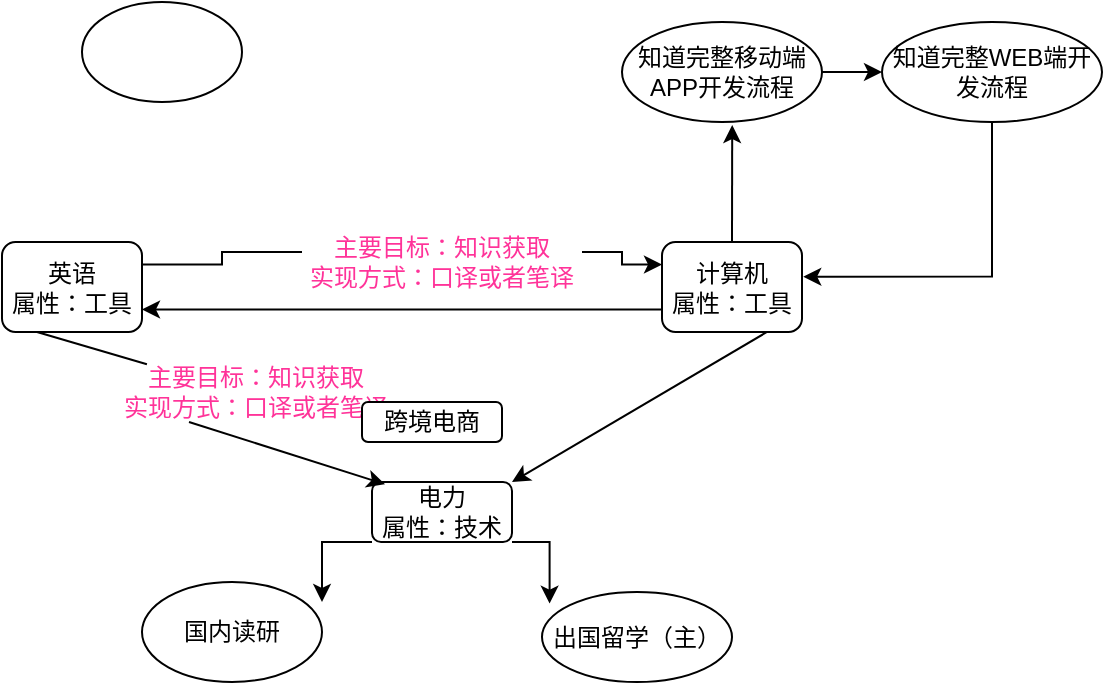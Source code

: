 <mxfile version="20.8.5" type="github">
  <diagram id="neZpwq8YhTko7gqPgrD6" name="第 1 页">
    <mxGraphModel dx="615" dy="403" grid="1" gridSize="10" guides="1" tooltips="1" connect="1" arrows="1" fold="1" page="1" pageScale="1" pageWidth="827" pageHeight="1169" math="0" shadow="0">
      <root>
        <mxCell id="0" />
        <mxCell id="1" parent="0" />
        <mxCell id="j-PiADsy-SWi55AoIfGo-4" style="edgeStyle=orthogonalEdgeStyle;rounded=0;orthogonalLoop=1;jettySize=auto;html=1;exitX=1;exitY=0.25;exitDx=0;exitDy=0;entryX=0;entryY=0.25;entryDx=0;entryDy=0;startArrow=none;" edge="1" parent="1" source="j-PiADsy-SWi55AoIfGo-8" target="bZvW6j5SK0as1X-uZ8HB-2">
          <mxGeometry relative="1" as="geometry" />
        </mxCell>
        <mxCell id="bZvW6j5SK0as1X-uZ8HB-1" value="&lt;div&gt;英语&lt;/div&gt;&lt;div&gt;属性：工具&lt;br&gt;&lt;/div&gt;" style="rounded=1;whiteSpace=wrap;html=1;" parent="1" vertex="1">
          <mxGeometry x="220" y="540" width="70" height="45" as="geometry" />
        </mxCell>
        <mxCell id="j-PiADsy-SWi55AoIfGo-5" style="edgeStyle=orthogonalEdgeStyle;rounded=0;orthogonalLoop=1;jettySize=auto;html=1;exitX=0;exitY=0.75;exitDx=0;exitDy=0;entryX=1;entryY=0.75;entryDx=0;entryDy=0;" edge="1" parent="1" source="bZvW6j5SK0as1X-uZ8HB-2" target="bZvW6j5SK0as1X-uZ8HB-1">
          <mxGeometry relative="1" as="geometry" />
        </mxCell>
        <mxCell id="bZvW6j5SK0as1X-uZ8HB-2" value="&lt;div&gt;计算机&lt;/div&gt;&lt;div&gt;属性：工具&lt;br&gt;&lt;/div&gt;" style="rounded=1;whiteSpace=wrap;html=1;" parent="1" vertex="1">
          <mxGeometry x="550" y="540" width="70" height="45" as="geometry" />
        </mxCell>
        <mxCell id="j-PiADsy-SWi55AoIfGo-20" style="edgeStyle=orthogonalEdgeStyle;rounded=0;orthogonalLoop=1;jettySize=auto;html=1;exitX=0;exitY=1;exitDx=0;exitDy=0;entryX=1;entryY=0.2;entryDx=0;entryDy=0;entryPerimeter=0;fontColor=#000000;" edge="1" parent="1" source="bZvW6j5SK0as1X-uZ8HB-3" target="j-PiADsy-SWi55AoIfGo-18">
          <mxGeometry relative="1" as="geometry" />
        </mxCell>
        <mxCell id="j-PiADsy-SWi55AoIfGo-22" style="edgeStyle=orthogonalEdgeStyle;rounded=0;orthogonalLoop=1;jettySize=auto;html=1;exitX=1;exitY=1;exitDx=0;exitDy=0;entryX=0.04;entryY=0.129;entryDx=0;entryDy=0;entryPerimeter=0;fontColor=#000000;" edge="1" parent="1" source="bZvW6j5SK0as1X-uZ8HB-3" target="j-PiADsy-SWi55AoIfGo-19">
          <mxGeometry relative="1" as="geometry" />
        </mxCell>
        <mxCell id="bZvW6j5SK0as1X-uZ8HB-3" value="&lt;div&gt;电力&lt;/div&gt;&lt;div&gt;属性：技术&lt;/div&gt;" style="rounded=1;whiteSpace=wrap;html=1;" parent="1" vertex="1">
          <mxGeometry x="405" y="660" width="70" height="30" as="geometry" />
        </mxCell>
        <mxCell id="j-PiADsy-SWi55AoIfGo-1" value="" style="endArrow=classic;html=1;rounded=0;entryX=1;entryY=0;entryDx=0;entryDy=0;exitX=0.75;exitY=1;exitDx=0;exitDy=0;" edge="1" parent="1" source="bZvW6j5SK0as1X-uZ8HB-2" target="bZvW6j5SK0as1X-uZ8HB-3">
          <mxGeometry width="50" height="50" relative="1" as="geometry">
            <mxPoint x="520" y="600" as="sourcePoint" />
            <mxPoint x="580" y="585" as="targetPoint" />
          </mxGeometry>
        </mxCell>
        <mxCell id="j-PiADsy-SWi55AoIfGo-3" value="" style="endArrow=classic;html=1;rounded=0;exitX=0.25;exitY=1;exitDx=0;exitDy=0;entryX=0.093;entryY=0.038;entryDx=0;entryDy=0;entryPerimeter=0;startArrow=none;" edge="1" parent="1" source="j-PiADsy-SWi55AoIfGo-6" target="bZvW6j5SK0as1X-uZ8HB-3">
          <mxGeometry width="50" height="50" relative="1" as="geometry">
            <mxPoint x="500" y="660" as="sourcePoint" />
            <mxPoint x="550" y="610" as="targetPoint" />
          </mxGeometry>
        </mxCell>
        <mxCell id="j-PiADsy-SWi55AoIfGo-7" value="" style="endArrow=none;html=1;rounded=0;exitX=0.25;exitY=1;exitDx=0;exitDy=0;entryX=0.093;entryY=0.038;entryDx=0;entryDy=0;entryPerimeter=0;" edge="1" parent="1" source="bZvW6j5SK0as1X-uZ8HB-1" target="j-PiADsy-SWi55AoIfGo-6">
          <mxGeometry width="50" height="50" relative="1" as="geometry">
            <mxPoint x="377.5" y="585" as="sourcePoint" />
            <mxPoint x="426.51" y="651.14" as="targetPoint" />
          </mxGeometry>
        </mxCell>
        <mxCell id="j-PiADsy-SWi55AoIfGo-6" value="&lt;div&gt;&lt;font color=&quot;#FF3399&quot;&gt;主要目标：知识获取&lt;/font&gt;&lt;/div&gt;&lt;div&gt;&lt;font color=&quot;#FF3399&quot;&gt;实现方式：口译或者笔译&lt;br&gt;&lt;/font&gt;&lt;/div&gt;" style="text;html=1;strokeColor=none;fillColor=none;align=center;verticalAlign=middle;whiteSpace=wrap;rounded=0;" vertex="1" parent="1">
          <mxGeometry x="280" y="600" width="134" height="30" as="geometry" />
        </mxCell>
        <mxCell id="j-PiADsy-SWi55AoIfGo-9" value="" style="edgeStyle=orthogonalEdgeStyle;rounded=0;orthogonalLoop=1;jettySize=auto;html=1;exitX=1;exitY=0.25;exitDx=0;exitDy=0;entryX=0;entryY=0.25;entryDx=0;entryDy=0;endArrow=none;" edge="1" parent="1" source="bZvW6j5SK0as1X-uZ8HB-1" target="j-PiADsy-SWi55AoIfGo-8">
          <mxGeometry relative="1" as="geometry">
            <mxPoint x="430" y="551.25" as="sourcePoint" />
            <mxPoint x="480" y="551.25" as="targetPoint" />
          </mxGeometry>
        </mxCell>
        <mxCell id="j-PiADsy-SWi55AoIfGo-8" value="&lt;div&gt;&lt;font color=&quot;#FF3399&quot;&gt;主要目标：知识获取&lt;/font&gt;&lt;/div&gt;&lt;div&gt;&lt;font color=&quot;#FF3399&quot;&gt;实现方式：口译或者笔译&lt;/font&gt;&lt;/div&gt;" style="text;html=1;strokeColor=none;fillColor=none;align=center;verticalAlign=middle;whiteSpace=wrap;rounded=0;" vertex="1" parent="1">
          <mxGeometry x="370" y="540" width="140" height="20" as="geometry" />
        </mxCell>
        <mxCell id="j-PiADsy-SWi55AoIfGo-16" style="edgeStyle=orthogonalEdgeStyle;rounded=0;orthogonalLoop=1;jettySize=auto;html=1;exitX=1;exitY=0.5;exitDx=0;exitDy=0;entryX=0;entryY=0.5;entryDx=0;entryDy=0;fontColor=#000000;" edge="1" parent="1" source="j-PiADsy-SWi55AoIfGo-13" target="j-PiADsy-SWi55AoIfGo-14">
          <mxGeometry relative="1" as="geometry" />
        </mxCell>
        <mxCell id="j-PiADsy-SWi55AoIfGo-13" value="知道完整移动端APP开发流程" style="ellipse;whiteSpace=wrap;html=1;fontColor=#000000;" vertex="1" parent="1">
          <mxGeometry x="530" y="430" width="100" height="50" as="geometry" />
        </mxCell>
        <mxCell id="j-PiADsy-SWi55AoIfGo-17" style="edgeStyle=orthogonalEdgeStyle;rounded=0;orthogonalLoop=1;jettySize=auto;html=1;exitX=0.5;exitY=1;exitDx=0;exitDy=0;entryX=1.009;entryY=0.385;entryDx=0;entryDy=0;entryPerimeter=0;fontColor=#000000;" edge="1" parent="1" source="j-PiADsy-SWi55AoIfGo-14" target="bZvW6j5SK0as1X-uZ8HB-2">
          <mxGeometry relative="1" as="geometry" />
        </mxCell>
        <mxCell id="j-PiADsy-SWi55AoIfGo-14" value="知道完整WEB端开发流程" style="ellipse;whiteSpace=wrap;html=1;fontColor=#000000;" vertex="1" parent="1">
          <mxGeometry x="660" y="430" width="110" height="50" as="geometry" />
        </mxCell>
        <mxCell id="j-PiADsy-SWi55AoIfGo-15" value="" style="endArrow=classic;html=1;rounded=0;fontColor=#000000;exitX=0.5;exitY=0;exitDx=0;exitDy=0;entryX=0.551;entryY=1.03;entryDx=0;entryDy=0;entryPerimeter=0;" edge="1" parent="1" source="bZvW6j5SK0as1X-uZ8HB-2" target="j-PiADsy-SWi55AoIfGo-13">
          <mxGeometry width="50" height="50" relative="1" as="geometry">
            <mxPoint x="540" y="530" as="sourcePoint" />
            <mxPoint x="590" y="480" as="targetPoint" />
          </mxGeometry>
        </mxCell>
        <mxCell id="j-PiADsy-SWi55AoIfGo-18" value="国内读研" style="ellipse;whiteSpace=wrap;html=1;fontColor=#000000;" vertex="1" parent="1">
          <mxGeometry x="290" y="710" width="90" height="50" as="geometry" />
        </mxCell>
        <mxCell id="j-PiADsy-SWi55AoIfGo-19" value="出国留学（主）" style="ellipse;whiteSpace=wrap;html=1;fontColor=#000000;" vertex="1" parent="1">
          <mxGeometry x="490" y="715" width="95" height="45" as="geometry" />
        </mxCell>
        <mxCell id="j-PiADsy-SWi55AoIfGo-23" value="跨境电商" style="rounded=1;whiteSpace=wrap;html=1;fontColor=#000000;" vertex="1" parent="1">
          <mxGeometry x="400" y="620" width="70" height="20" as="geometry" />
        </mxCell>
        <mxCell id="j-PiADsy-SWi55AoIfGo-24" value="" style="ellipse;whiteSpace=wrap;html=1;fontColor=#000000;" vertex="1" parent="1">
          <mxGeometry x="260" y="420" width="80" height="50" as="geometry" />
        </mxCell>
      </root>
    </mxGraphModel>
  </diagram>
</mxfile>
